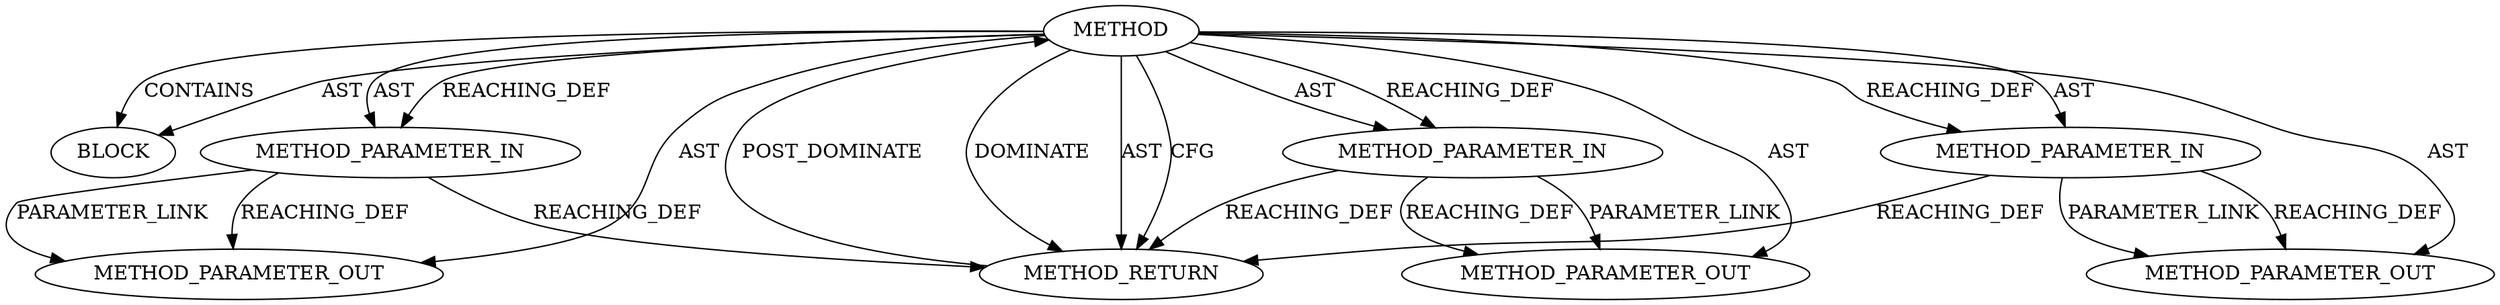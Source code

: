 digraph {
  20269 [label=BLOCK ORDER=1 ARGUMENT_INDEX=1 CODE="<empty>" TYPE_FULL_NAME="ANY"]
  22115 [label=METHOD_PARAMETER_OUT ORDER=3 CODE="p3" IS_VARIADIC=false TYPE_FULL_NAME="ANY" EVALUATION_STRATEGY="BY_VALUE" INDEX=3 NAME="p3"]
  20265 [label=METHOD AST_PARENT_TYPE="NAMESPACE_BLOCK" AST_PARENT_FULL_NAME="<global>" ORDER=0 CODE="<empty>" FULL_NAME="crypto_alloc_aead" IS_EXTERNAL=true FILENAME="<empty>" SIGNATURE="" NAME="crypto_alloc_aead"]
  20270 [label=METHOD_RETURN ORDER=2 CODE="RET" TYPE_FULL_NAME="ANY" EVALUATION_STRATEGY="BY_VALUE"]
  20267 [label=METHOD_PARAMETER_IN ORDER=2 CODE="p2" IS_VARIADIC=false TYPE_FULL_NAME="ANY" EVALUATION_STRATEGY="BY_VALUE" INDEX=2 NAME="p2"]
  20266 [label=METHOD_PARAMETER_IN ORDER=1 CODE="p1" IS_VARIADIC=false TYPE_FULL_NAME="ANY" EVALUATION_STRATEGY="BY_VALUE" INDEX=1 NAME="p1"]
  22114 [label=METHOD_PARAMETER_OUT ORDER=2 CODE="p2" IS_VARIADIC=false TYPE_FULL_NAME="ANY" EVALUATION_STRATEGY="BY_VALUE" INDEX=2 NAME="p2"]
  22113 [label=METHOD_PARAMETER_OUT ORDER=1 CODE="p1" IS_VARIADIC=false TYPE_FULL_NAME="ANY" EVALUATION_STRATEGY="BY_VALUE" INDEX=1 NAME="p1"]
  20268 [label=METHOD_PARAMETER_IN ORDER=3 CODE="p3" IS_VARIADIC=false TYPE_FULL_NAME="ANY" EVALUATION_STRATEGY="BY_VALUE" INDEX=3 NAME="p3"]
  20265 -> 20268 [label=REACHING_DEF VARIABLE=""]
  20265 -> 22114 [label=AST ]
  20266 -> 20270 [label=REACHING_DEF VARIABLE="p1"]
  20265 -> 22113 [label=AST ]
  20267 -> 20270 [label=REACHING_DEF VARIABLE="p2"]
  20265 -> 20268 [label=AST ]
  20270 -> 20265 [label=POST_DOMINATE ]
  20265 -> 20269 [label=CONTAINS ]
  20265 -> 20270 [label=DOMINATE ]
  20265 -> 20266 [label=REACHING_DEF VARIABLE=""]
  20265 -> 20267 [label=REACHING_DEF VARIABLE=""]
  20267 -> 22114 [label=REACHING_DEF VARIABLE="p2"]
  20267 -> 22114 [label=PARAMETER_LINK ]
  20265 -> 20269 [label=AST ]
  20265 -> 20266 [label=AST ]
  20265 -> 20267 [label=AST ]
  20265 -> 22115 [label=AST ]
  20265 -> 20270 [label=AST ]
  20268 -> 22115 [label=PARAMETER_LINK ]
  20266 -> 22113 [label=PARAMETER_LINK ]
  20268 -> 22115 [label=REACHING_DEF VARIABLE="p3"]
  20265 -> 20270 [label=CFG ]
  20266 -> 22113 [label=REACHING_DEF VARIABLE="p1"]
  20268 -> 20270 [label=REACHING_DEF VARIABLE="p3"]
}
